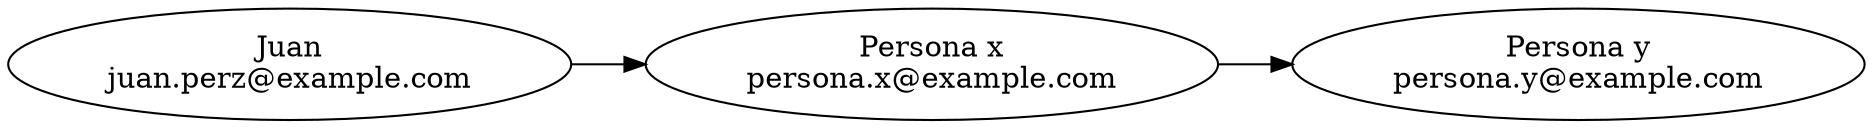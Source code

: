 digraph ListaUsuarios {
    rankdir=LR;
    "juan.perz@example.com" [label="Juan\njuan.perz@example.com"];
    "juan.perz@example.com" -> "persona.x@example.com";
    "persona.x@example.com" [label="Persona x\npersona.x@example.com"];
    "persona.x@example.com" -> "persona.y@example.com";
    "persona.y@example.com" [label="Persona y\npersona.y@example.com"];
}
